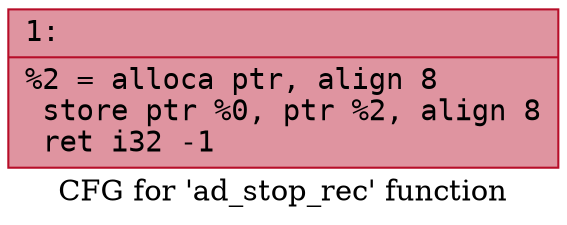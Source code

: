 digraph "CFG for 'ad_stop_rec' function" {
	label="CFG for 'ad_stop_rec' function";

	Node0x6000029b9fe0 [shape=record,color="#b70d28ff", style=filled, fillcolor="#b70d2870" fontname="Courier",label="{1:\l|  %2 = alloca ptr, align 8\l  store ptr %0, ptr %2, align 8\l  ret i32 -1\l}"];
}
